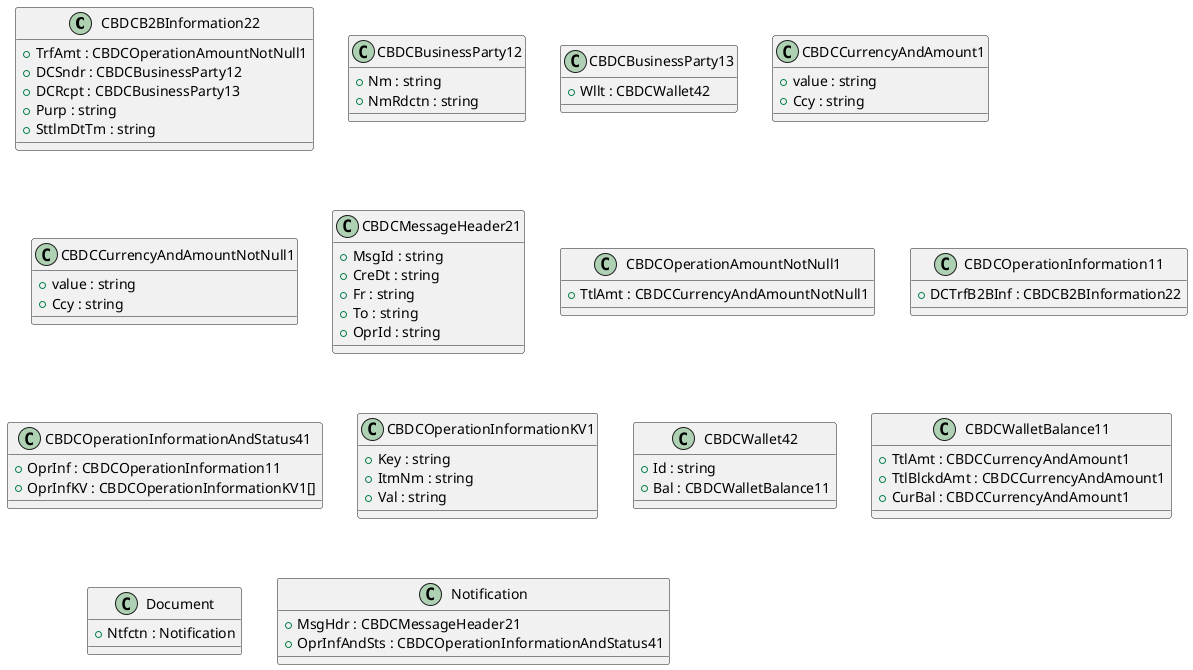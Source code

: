 @startuml

class CBDCB2BInformation22 {
    +TrfAmt : CBDCOperationAmountNotNull1
    +DCSndr : CBDCBusinessParty12
    +DCRcpt : CBDCBusinessParty13
    +Purp : string
    +SttlmDtTm : string
}
class CBDCBusinessParty12 {
    +Nm : string
    +NmRdctn : string
}
class CBDCBusinessParty13 {
    +Wllt : CBDCWallet42
}
class CBDCCurrencyAndAmount1 {
    +value : string
    +Ccy : string
}
class CBDCCurrencyAndAmountNotNull1 {
    +value : string
    +Ccy : string
}
class CBDCMessageHeader21 {
    +MsgId : string
    +CreDt : string
    +Fr : string
    +To : string
    +OprId : string
}
class CBDCOperationAmountNotNull1 {
    +TtlAmt : CBDCCurrencyAndAmountNotNull1
}
class CBDCOperationInformation11 {
    +DCTrfB2BInf : CBDCB2BInformation22
}
class CBDCOperationInformationAndStatus41 {
    +OprInf : CBDCOperationInformation11
    +OprInfKV : CBDCOperationInformationKV1[]
}
class CBDCOperationInformationKV1 {
    +Key : string
    +ItmNm : string
    +Val : string
}
class CBDCWallet42 {
    +Id : string
    +Bal : CBDCWalletBalance11
}
class CBDCWalletBalance11 {
    +TtlAmt : CBDCCurrencyAndAmount1
    +TtlBlckdAmt : CBDCCurrencyAndAmount1
    +CurBal : CBDCCurrencyAndAmount1
}
class Document {
    +Ntfctn : Notification
}
class Notification {
    +MsgHdr : CBDCMessageHeader21
    +OprInfAndSts : CBDCOperationInformationAndStatus41
}

@enduml
